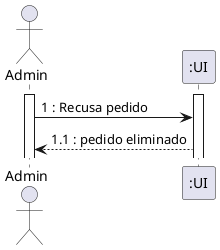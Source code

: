 @startuml
actor "Admin" as OE

activate OE
activate ":UI"
OE -> ":UI" : 1 : Recusa pedido
":UI" --> OE : 1.1 : pedido eliminado

@enduml